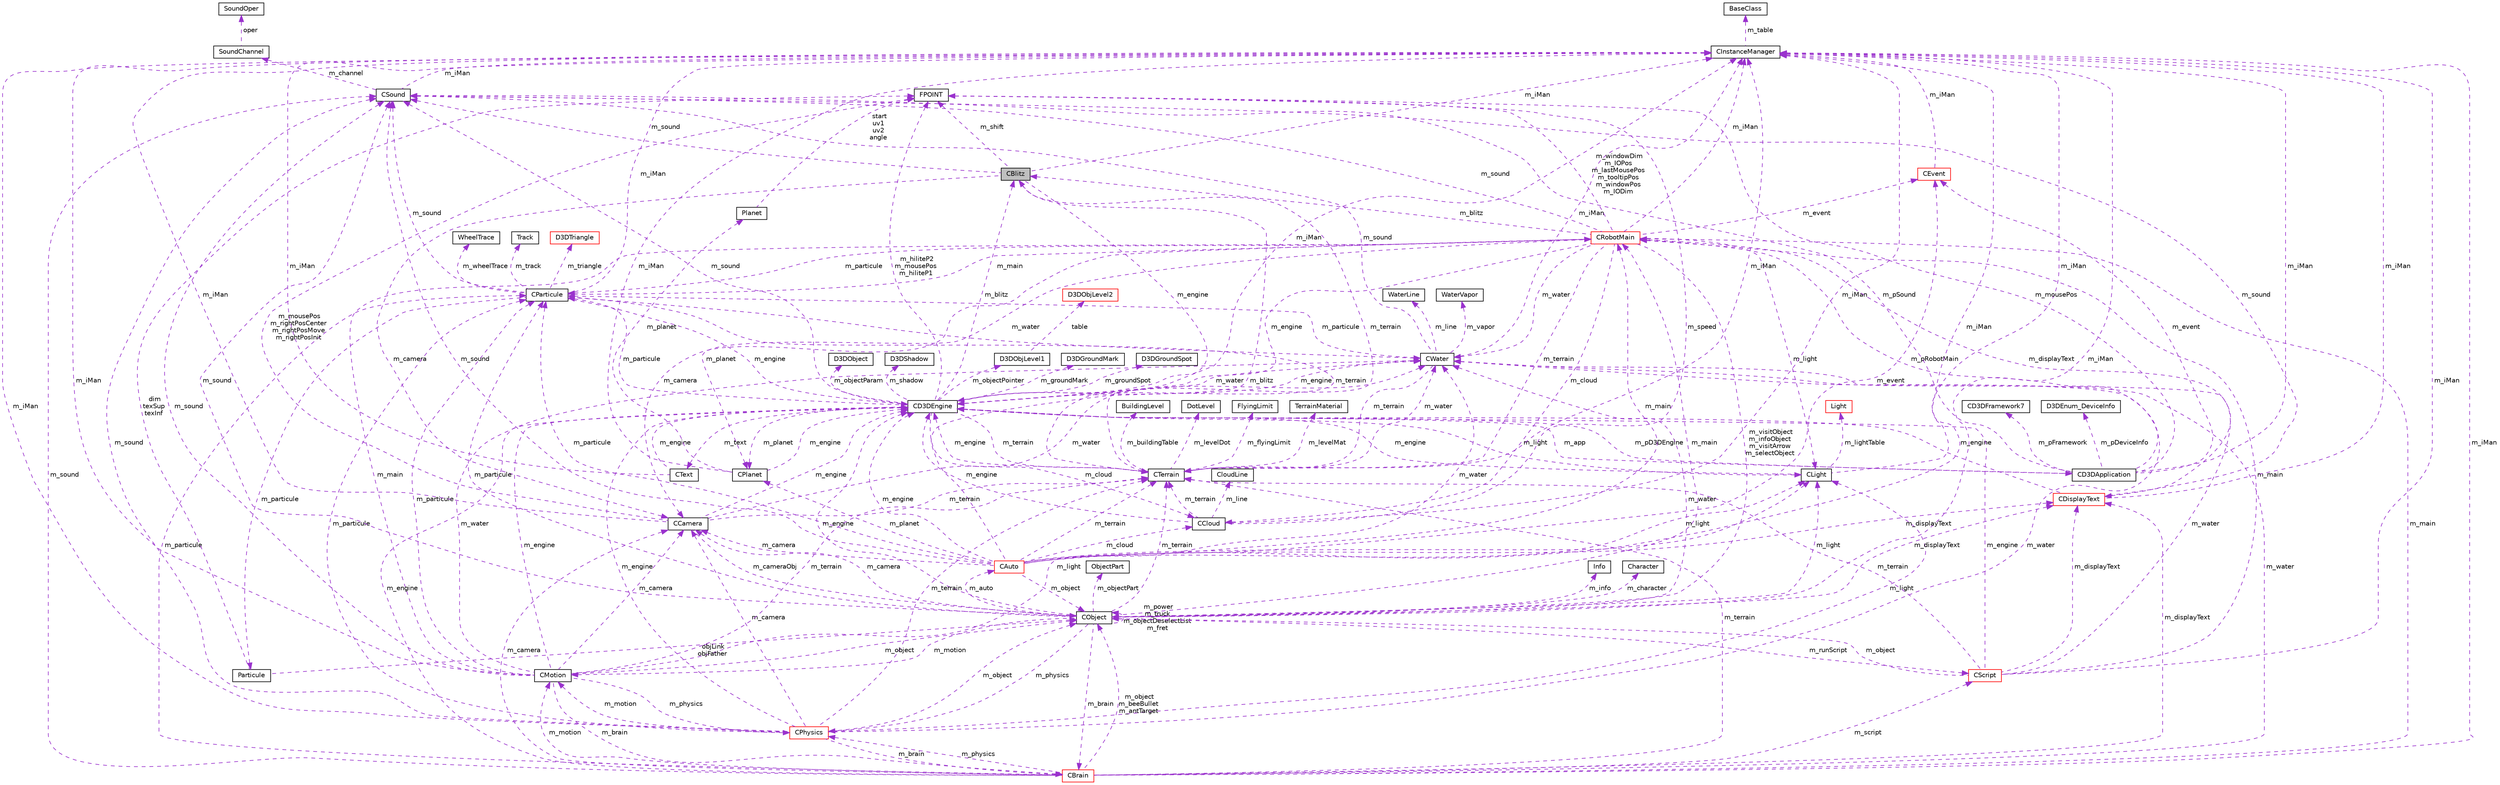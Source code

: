 digraph G
{
  edge [fontname="Helvetica",fontsize="10",labelfontname="Helvetica",labelfontsize="10"];
  node [fontname="Helvetica",fontsize="10",shape=record];
  Node1 [label="CBlitz",height=0.2,width=0.4,color="black", fillcolor="grey75", style="filled" fontcolor="black"];
  Node2 -> Node1 [dir="back",color="darkorchid3",fontsize="10",style="dashed",label=" m_camera" ,fontname="Helvetica"];
  Node2 [label="CCamera",height=0.2,width=0.4,color="black", fillcolor="white", style="filled",URL="$class_c_camera.html"];
  Node3 -> Node2 [dir="back",color="darkorchid3",fontsize="10",style="dashed",label=" m_water" ,fontname="Helvetica"];
  Node3 [label="CWater",height=0.2,width=0.4,color="black", fillcolor="white", style="filled",URL="$class_c_water.html"];
  Node4 -> Node3 [dir="back",color="darkorchid3",fontsize="10",style="dashed",label=" m_particule" ,fontname="Helvetica"];
  Node4 [label="CParticule",height=0.2,width=0.4,color="black", fillcolor="white", style="filled",URL="$class_c_particule.html"];
  Node3 -> Node4 [dir="back",color="darkorchid3",fontsize="10",style="dashed",label=" m_water" ,fontname="Helvetica"];
  Node5 -> Node4 [dir="back",color="darkorchid3",fontsize="10",style="dashed",label=" m_main" ,fontname="Helvetica"];
  Node5 [label="CRobotMain",height=0.2,width=0.4,color="red", fillcolor="white", style="filled",URL="$class_c_robot_main.html"];
  Node4 -> Node5 [dir="back",color="darkorchid3",fontsize="10",style="dashed",label=" m_particule" ,fontname="Helvetica"];
  Node3 -> Node5 [dir="back",color="darkorchid3",fontsize="10",style="dashed",label=" m_water" ,fontname="Helvetica"];
  Node6 -> Node5 [dir="back",color="darkorchid3",fontsize="10",style="dashed",label=" m_light" ,fontname="Helvetica"];
  Node6 [label="CLight",height=0.2,width=0.4,color="black", fillcolor="white", style="filled",URL="$class_c_light.html"];
  Node7 -> Node6 [dir="back",color="darkorchid3",fontsize="10",style="dashed",label=" m_lightTable" ,fontname="Helvetica"];
  Node7 [label="Light",height=0.2,width=0.4,color="red", fillcolor="white", style="filled",URL="$struct_light.html"];
  Node8 -> Node6 [dir="back",color="darkorchid3",fontsize="10",style="dashed",label=" m_iMan" ,fontname="Helvetica"];
  Node8 [label="CInstanceManager",height=0.2,width=0.4,color="black", fillcolor="white", style="filled",URL="$class_c_instance_manager.html"];
  Node9 -> Node8 [dir="back",color="darkorchid3",fontsize="10",style="dashed",label=" m_table" ,fontname="Helvetica"];
  Node9 [label="BaseClass",height=0.2,width=0.4,color="black", fillcolor="white", style="filled",URL="$struct_base_class.html"];
  Node10 -> Node6 [dir="back",color="darkorchid3",fontsize="10",style="dashed",label=" m_engine" ,fontname="Helvetica"];
  Node10 [label="CD3DEngine",height=0.2,width=0.4,color="black", fillcolor="white", style="filled",URL="$class_c_d3_d_engine.html"];
  Node11 -> Node10 [dir="back",color="darkorchid3",fontsize="10",style="dashed",label=" m_groundMark" ,fontname="Helvetica"];
  Node11 [label="D3DGroundMark",height=0.2,width=0.4,color="black", fillcolor="white", style="filled",URL="$struct_d3_d_ground_mark.html"];
  Node4 -> Node10 [dir="back",color="darkorchid3",fontsize="10",style="dashed",label=" m_particule" ,fontname="Helvetica"];
  Node3 -> Node10 [dir="back",color="darkorchid3",fontsize="10",style="dashed",label=" m_water" ,fontname="Helvetica"];
  Node1 -> Node10 [dir="back",color="darkorchid3",fontsize="10",style="dashed",label=" m_blitz" ,fontname="Helvetica"];
  Node6 -> Node10 [dir="back",color="darkorchid3",fontsize="10",style="dashed",label=" m_light" ,fontname="Helvetica"];
  Node12 -> Node10 [dir="back",color="darkorchid3",fontsize="10",style="dashed",label=" m_objectPointer" ,fontname="Helvetica"];
  Node12 [label="D3DObjLevel1",height=0.2,width=0.4,color="black", fillcolor="white", style="filled",URL="$struct_d3_d_obj_level1.html"];
  Node13 -> Node12 [dir="back",color="darkorchid3",fontsize="10",style="dashed",label=" table" ,fontname="Helvetica"];
  Node13 [label="D3DObjLevel2",height=0.2,width=0.4,color="red", fillcolor="white", style="filled",URL="$struct_d3_d_obj_level2.html"];
  Node14 -> Node10 [dir="back",color="darkorchid3",fontsize="10",style="dashed",label=" m_cloud" ,fontname="Helvetica"];
  Node14 [label="CCloud",height=0.2,width=0.4,color="black", fillcolor="white", style="filled",URL="$class_c_cloud.html"];
  Node15 -> Node14 [dir="back",color="darkorchid3",fontsize="10",style="dashed",label=" m_line" ,fontname="Helvetica"];
  Node15 [label="CloudLine",height=0.2,width=0.4,color="black", fillcolor="white", style="filled",URL="$struct_cloud_line.html"];
  Node8 -> Node14 [dir="back",color="darkorchid3",fontsize="10",style="dashed",label=" m_iMan" ,fontname="Helvetica"];
  Node16 -> Node14 [dir="back",color="darkorchid3",fontsize="10",style="dashed",label=" m_terrain" ,fontname="Helvetica"];
  Node16 [label="CTerrain",height=0.2,width=0.4,color="black", fillcolor="white", style="filled",URL="$class_c_terrain.html"];
  Node17 -> Node16 [dir="back",color="darkorchid3",fontsize="10",style="dashed",label=" m_levelMat" ,fontname="Helvetica"];
  Node17 [label="TerrainMaterial",height=0.2,width=0.4,color="black", fillcolor="white", style="filled",URL="$struct_terrain_material.html"];
  Node3 -> Node16 [dir="back",color="darkorchid3",fontsize="10",style="dashed",label=" m_water" ,fontname="Helvetica"];
  Node18 -> Node16 [dir="back",color="darkorchid3",fontsize="10",style="dashed",label=" m_buildingTable" ,fontname="Helvetica"];
  Node18 [label="BuildingLevel",height=0.2,width=0.4,color="black", fillcolor="white", style="filled",URL="$struct_building_level.html"];
  Node8 -> Node16 [dir="back",color="darkorchid3",fontsize="10",style="dashed",label=" m_iMan" ,fontname="Helvetica"];
  Node19 -> Node16 [dir="back",color="darkorchid3",fontsize="10",style="dashed",label=" m_levelDot" ,fontname="Helvetica"];
  Node19 [label="DotLevel",height=0.2,width=0.4,color="black", fillcolor="white", style="filled",URL="$struct_dot_level.html"];
  Node10 -> Node16 [dir="back",color="darkorchid3",fontsize="10",style="dashed",label=" m_engine" ,fontname="Helvetica"];
  Node20 -> Node16 [dir="back",color="darkorchid3",fontsize="10",style="dashed",label=" m_flyingLimit" ,fontname="Helvetica"];
  Node20 [label="FlyingLimit",height=0.2,width=0.4,color="black", fillcolor="white", style="filled",URL="$struct_flying_limit.html"];
  Node21 -> Node14 [dir="back",color="darkorchid3",fontsize="10",style="dashed",label=" m_speed" ,fontname="Helvetica"];
  Node21 [label="FPOINT",height=0.2,width=0.4,color="black", fillcolor="white", style="filled",URL="$struct_f_p_o_i_n_t.html"];
  Node10 -> Node14 [dir="back",color="darkorchid3",fontsize="10",style="dashed",label=" m_engine" ,fontname="Helvetica"];
  Node22 -> Node10 [dir="back",color="darkorchid3",fontsize="10",style="dashed",label=" m_groundSpot" ,fontname="Helvetica"];
  Node22 [label="D3DGroundSpot",height=0.2,width=0.4,color="black", fillcolor="white", style="filled",URL="$struct_d3_d_ground_spot.html"];
  Node8 -> Node10 [dir="back",color="darkorchid3",fontsize="10",style="dashed",label=" m_iMan" ,fontname="Helvetica"];
  Node16 -> Node10 [dir="back",color="darkorchid3",fontsize="10",style="dashed",label=" m_terrain" ,fontname="Helvetica"];
  Node23 -> Node10 [dir="back",color="darkorchid3",fontsize="10",style="dashed",label=" m_app" ,fontname="Helvetica"];
  Node23 [label="CD3DApplication",height=0.2,width=0.4,color="black", fillcolor="white", style="filled",URL="$class_c_d3_d_application.html"];
  Node24 -> Node23 [dir="back",color="darkorchid3",fontsize="10",style="dashed",label=" m_pFramework" ,fontname="Helvetica"];
  Node24 [label="CD3DFramework7",height=0.2,width=0.4,color="black", fillcolor="white", style="filled",URL="$class_c_d3_d_framework7.html"];
  Node5 -> Node23 [dir="back",color="darkorchid3",fontsize="10",style="dashed",label=" m_pRobotMain" ,fontname="Helvetica"];
  Node8 -> Node23 [dir="back",color="darkorchid3",fontsize="10",style="dashed",label=" m_iMan" ,fontname="Helvetica"];
  Node25 -> Node23 [dir="back",color="darkorchid3",fontsize="10",style="dashed",label=" m_event" ,fontname="Helvetica"];
  Node25 [label="CEvent",height=0.2,width=0.4,color="red", fillcolor="white", style="filled",URL="$class_c_event.html"];
  Node8 -> Node25 [dir="back",color="darkorchid3",fontsize="10",style="dashed",label=" m_iMan" ,fontname="Helvetica"];
  Node21 -> Node23 [dir="back",color="darkorchid3",fontsize="10",style="dashed",label=" m_mousePos" ,fontname="Helvetica"];
  Node26 -> Node23 [dir="back",color="darkorchid3",fontsize="10",style="dashed",label=" m_pSound" ,fontname="Helvetica"];
  Node26 [label="CSound",height=0.2,width=0.4,color="black", fillcolor="white", style="filled",URL="$class_c_sound.html"];
  Node8 -> Node26 [dir="back",color="darkorchid3",fontsize="10",style="dashed",label=" m_iMan" ,fontname="Helvetica"];
  Node27 -> Node26 [dir="back",color="darkorchid3",fontsize="10",style="dashed",label=" m_channel" ,fontname="Helvetica"];
  Node27 [label="SoundChannel",height=0.2,width=0.4,color="black", fillcolor="white", style="filled",URL="$struct_sound_channel.html"];
  Node28 -> Node27 [dir="back",color="darkorchid3",fontsize="10",style="dashed",label=" oper" ,fontname="Helvetica"];
  Node28 [label="SoundOper",height=0.2,width=0.4,color="black", fillcolor="white", style="filled",URL="$struct_sound_oper.html"];
  Node29 -> Node23 [dir="back",color="darkorchid3",fontsize="10",style="dashed",label=" m_pDeviceInfo" ,fontname="Helvetica"];
  Node29 [label="D3DEnum_DeviceInfo",height=0.2,width=0.4,color="black", fillcolor="white", style="filled",URL="$struct_d3_d_enum___device_info.html"];
  Node10 -> Node23 [dir="back",color="darkorchid3",fontsize="10",style="dashed",label=" m_pD3DEngine" ,fontname="Helvetica"];
  Node21 -> Node10 [dir="back",color="darkorchid3",fontsize="10",style="dashed",label=" m_hiliteP2\nm_mousePos\nm_hiliteP1" ,fontname="Helvetica"];
  Node30 -> Node10 [dir="back",color="darkorchid3",fontsize="10",style="dashed",label=" m_objectParam" ,fontname="Helvetica"];
  Node30 [label="D3DObject",height=0.2,width=0.4,color="black", fillcolor="white", style="filled",URL="$struct_d3_d_object.html"];
  Node26 -> Node10 [dir="back",color="darkorchid3",fontsize="10",style="dashed",label=" m_sound" ,fontname="Helvetica"];
  Node31 -> Node10 [dir="back",color="darkorchid3",fontsize="10",style="dashed",label=" m_planet" ,fontname="Helvetica"];
  Node31 [label="CPlanet",height=0.2,width=0.4,color="black", fillcolor="white", style="filled",URL="$class_c_planet.html"];
  Node32 -> Node31 [dir="back",color="darkorchid3",fontsize="10",style="dashed",label=" m_planet" ,fontname="Helvetica"];
  Node32 [label="Planet",height=0.2,width=0.4,color="black", fillcolor="white", style="filled",URL="$struct_planet.html"];
  Node21 -> Node32 [dir="back",color="darkorchid3",fontsize="10",style="dashed",label=" start\nuv1\nuv2\nangle" ,fontname="Helvetica"];
  Node8 -> Node31 [dir="back",color="darkorchid3",fontsize="10",style="dashed",label=" m_iMan" ,fontname="Helvetica"];
  Node10 -> Node31 [dir="back",color="darkorchid3",fontsize="10",style="dashed",label=" m_engine" ,fontname="Helvetica"];
  Node33 -> Node10 [dir="back",color="darkorchid3",fontsize="10",style="dashed",label=" m_text" ,fontname="Helvetica"];
  Node33 [label="CText",height=0.2,width=0.4,color="black", fillcolor="white", style="filled",URL="$class_c_text.html"];
  Node8 -> Node33 [dir="back",color="darkorchid3",fontsize="10",style="dashed",label=" m_iMan" ,fontname="Helvetica"];
  Node10 -> Node33 [dir="back",color="darkorchid3",fontsize="10",style="dashed",label=" m_engine" ,fontname="Helvetica"];
  Node34 -> Node10 [dir="back",color="darkorchid3",fontsize="10",style="dashed",label=" m_shadow" ,fontname="Helvetica"];
  Node34 [label="D3DShadow",height=0.2,width=0.4,color="black", fillcolor="white", style="filled",URL="$struct_d3_d_shadow.html"];
  Node1 -> Node5 [dir="back",color="darkorchid3",fontsize="10",style="dashed",label=" m_blitz" ,fontname="Helvetica"];
  Node14 -> Node5 [dir="back",color="darkorchid3",fontsize="10",style="dashed",label=" m_cloud" ,fontname="Helvetica"];
  Node2 -> Node5 [dir="back",color="darkorchid3",fontsize="10",style="dashed",label=" m_camera" ,fontname="Helvetica"];
  Node35 -> Node5 [dir="back",color="darkorchid3",fontsize="10",style="dashed",label=" m_displayText" ,fontname="Helvetica"];
  Node35 [label="CDisplayText",height=0.2,width=0.4,color="red", fillcolor="white", style="filled",URL="$class_c_display_text.html"];
  Node8 -> Node35 [dir="back",color="darkorchid3",fontsize="10",style="dashed",label=" m_iMan" ,fontname="Helvetica"];
  Node26 -> Node35 [dir="back",color="darkorchid3",fontsize="10",style="dashed",label=" m_sound" ,fontname="Helvetica"];
  Node10 -> Node35 [dir="back",color="darkorchid3",fontsize="10",style="dashed",label=" m_engine" ,fontname="Helvetica"];
  Node8 -> Node5 [dir="back",color="darkorchid3",fontsize="10",style="dashed",label=" m_iMan" ,fontname="Helvetica"];
  Node25 -> Node5 [dir="back",color="darkorchid3",fontsize="10",style="dashed",label=" m_event" ,fontname="Helvetica"];
  Node16 -> Node5 [dir="back",color="darkorchid3",fontsize="10",style="dashed",label=" m_terrain" ,fontname="Helvetica"];
  Node21 -> Node5 [dir="back",color="darkorchid3",fontsize="10",style="dashed",label=" m_windowDim\nm_IOPos\nm_lastMousePos\nm_tooltipPos\nm_windowPos\nm_IODim" ,fontname="Helvetica"];
  Node26 -> Node5 [dir="back",color="darkorchid3",fontsize="10",style="dashed",label=" m_sound" ,fontname="Helvetica"];
  Node31 -> Node5 [dir="back",color="darkorchid3",fontsize="10",style="dashed",label=" m_planet" ,fontname="Helvetica"];
  Node36 -> Node5 [dir="back",color="darkorchid3",fontsize="10",style="dashed",label=" m_visitObject\nm_infoObject\nm_visitArrow\nm_selectObject" ,fontname="Helvetica"];
  Node36 [label="CObject",height=0.2,width=0.4,color="black", fillcolor="white", style="filled",URL="$class_c_object.html"];
  Node4 -> Node36 [dir="back",color="darkorchid3",fontsize="10",style="dashed",label=" m_particule" ,fontname="Helvetica"];
  Node37 -> Node36 [dir="back",color="darkorchid3",fontsize="10",style="dashed",label=" m_runScript" ,fontname="Helvetica"];
  Node37 [label="CScript",height=0.2,width=0.4,color="red", fillcolor="white", style="filled",URL="$class_c_script.html"];
  Node3 -> Node37 [dir="back",color="darkorchid3",fontsize="10",style="dashed",label=" m_water" ,fontname="Helvetica"];
  Node35 -> Node37 [dir="back",color="darkorchid3",fontsize="10",style="dashed",label=" m_displayText" ,fontname="Helvetica"];
  Node5 -> Node37 [dir="back",color="darkorchid3",fontsize="10",style="dashed",label=" m_main" ,fontname="Helvetica"];
  Node8 -> Node37 [dir="back",color="darkorchid3",fontsize="10",style="dashed",label=" m_iMan" ,fontname="Helvetica"];
  Node16 -> Node37 [dir="back",color="darkorchid3",fontsize="10",style="dashed",label=" m_terrain" ,fontname="Helvetica"];
  Node36 -> Node37 [dir="back",color="darkorchid3",fontsize="10",style="dashed",label=" m_object" ,fontname="Helvetica"];
  Node10 -> Node37 [dir="back",color="darkorchid3",fontsize="10",style="dashed",label=" m_engine" ,fontname="Helvetica"];
  Node3 -> Node36 [dir="back",color="darkorchid3",fontsize="10",style="dashed",label=" m_water" ,fontname="Helvetica"];
  Node6 -> Node36 [dir="back",color="darkorchid3",fontsize="10",style="dashed",label=" m_light" ,fontname="Helvetica"];
  Node38 -> Node36 [dir="back",color="darkorchid3",fontsize="10",style="dashed",label=" m_brain" ,fontname="Helvetica"];
  Node38 [label="CBrain",height=0.2,width=0.4,color="red", fillcolor="white", style="filled",URL="$class_c_brain.html"];
  Node4 -> Node38 [dir="back",color="darkorchid3",fontsize="10",style="dashed",label=" m_particule" ,fontname="Helvetica"];
  Node37 -> Node38 [dir="back",color="darkorchid3",fontsize="10",style="dashed",label=" m_script" ,fontname="Helvetica"];
  Node3 -> Node38 [dir="back",color="darkorchid3",fontsize="10",style="dashed",label=" m_water" ,fontname="Helvetica"];
  Node2 -> Node38 [dir="back",color="darkorchid3",fontsize="10",style="dashed",label=" m_camera" ,fontname="Helvetica"];
  Node35 -> Node38 [dir="back",color="darkorchid3",fontsize="10",style="dashed",label=" m_displayText" ,fontname="Helvetica"];
  Node5 -> Node38 [dir="back",color="darkorchid3",fontsize="10",style="dashed",label=" m_main" ,fontname="Helvetica"];
  Node8 -> Node38 [dir="back",color="darkorchid3",fontsize="10",style="dashed",label=" m_iMan" ,fontname="Helvetica"];
  Node16 -> Node38 [dir="back",color="darkorchid3",fontsize="10",style="dashed",label=" m_terrain" ,fontname="Helvetica"];
  Node39 -> Node38 [dir="back",color="darkorchid3",fontsize="10",style="dashed",label=" m_physics" ,fontname="Helvetica"];
  Node39 [label="CPhysics",height=0.2,width=0.4,color="red", fillcolor="white", style="filled",URL="$class_c_physics.html"];
  Node4 -> Node39 [dir="back",color="darkorchid3",fontsize="10",style="dashed",label=" m_particule" ,fontname="Helvetica"];
  Node3 -> Node39 [dir="back",color="darkorchid3",fontsize="10",style="dashed",label=" m_water" ,fontname="Helvetica"];
  Node6 -> Node39 [dir="back",color="darkorchid3",fontsize="10",style="dashed",label=" m_light" ,fontname="Helvetica"];
  Node38 -> Node39 [dir="back",color="darkorchid3",fontsize="10",style="dashed",label=" m_brain" ,fontname="Helvetica"];
  Node2 -> Node39 [dir="back",color="darkorchid3",fontsize="10",style="dashed",label=" m_camera" ,fontname="Helvetica"];
  Node8 -> Node39 [dir="back",color="darkorchid3",fontsize="10",style="dashed",label=" m_iMan" ,fontname="Helvetica"];
  Node16 -> Node39 [dir="back",color="darkorchid3",fontsize="10",style="dashed",label=" m_terrain" ,fontname="Helvetica"];
  Node26 -> Node39 [dir="back",color="darkorchid3",fontsize="10",style="dashed",label=" m_sound" ,fontname="Helvetica"];
  Node40 -> Node39 [dir="back",color="darkorchid3",fontsize="10",style="dashed",label=" m_motion" ,fontname="Helvetica"];
  Node40 [label="CMotion",height=0.2,width=0.4,color="black", fillcolor="white", style="filled",URL="$class_c_motion.html"];
  Node4 -> Node40 [dir="back",color="darkorchid3",fontsize="10",style="dashed",label=" m_particule" ,fontname="Helvetica"];
  Node3 -> Node40 [dir="back",color="darkorchid3",fontsize="10",style="dashed",label=" m_water" ,fontname="Helvetica"];
  Node6 -> Node40 [dir="back",color="darkorchid3",fontsize="10",style="dashed",label=" m_light" ,fontname="Helvetica"];
  Node38 -> Node40 [dir="back",color="darkorchid3",fontsize="10",style="dashed",label=" m_brain" ,fontname="Helvetica"];
  Node2 -> Node40 [dir="back",color="darkorchid3",fontsize="10",style="dashed",label=" m_camera" ,fontname="Helvetica"];
  Node5 -> Node40 [dir="back",color="darkorchid3",fontsize="10",style="dashed",label=" m_main" ,fontname="Helvetica"];
  Node8 -> Node40 [dir="back",color="darkorchid3",fontsize="10",style="dashed",label=" m_iMan" ,fontname="Helvetica"];
  Node16 -> Node40 [dir="back",color="darkorchid3",fontsize="10",style="dashed",label=" m_terrain" ,fontname="Helvetica"];
  Node39 -> Node40 [dir="back",color="darkorchid3",fontsize="10",style="dashed",label=" m_physics" ,fontname="Helvetica"];
  Node26 -> Node40 [dir="back",color="darkorchid3",fontsize="10",style="dashed",label=" m_sound" ,fontname="Helvetica"];
  Node36 -> Node40 [dir="back",color="darkorchid3",fontsize="10",style="dashed",label=" m_object" ,fontname="Helvetica"];
  Node10 -> Node40 [dir="back",color="darkorchid3",fontsize="10",style="dashed",label=" m_engine" ,fontname="Helvetica"];
  Node36 -> Node39 [dir="back",color="darkorchid3",fontsize="10",style="dashed",label=" m_object" ,fontname="Helvetica"];
  Node10 -> Node39 [dir="back",color="darkorchid3",fontsize="10",style="dashed",label=" m_engine" ,fontname="Helvetica"];
  Node26 -> Node38 [dir="back",color="darkorchid3",fontsize="10",style="dashed",label=" m_sound" ,fontname="Helvetica"];
  Node40 -> Node38 [dir="back",color="darkorchid3",fontsize="10",style="dashed",label=" m_motion" ,fontname="Helvetica"];
  Node36 -> Node38 [dir="back",color="darkorchid3",fontsize="10",style="dashed",label=" m_object\nm_beeBullet\nm_antTarget" ,fontname="Helvetica"];
  Node10 -> Node38 [dir="back",color="darkorchid3",fontsize="10",style="dashed",label=" m_engine" ,fontname="Helvetica"];
  Node2 -> Node36 [dir="back",color="darkorchid3",fontsize="10",style="dashed",label=" m_camera" ,fontname="Helvetica"];
  Node35 -> Node36 [dir="back",color="darkorchid3",fontsize="10",style="dashed",label=" m_displayText" ,fontname="Helvetica"];
  Node41 -> Node36 [dir="back",color="darkorchid3",fontsize="10",style="dashed",label=" m_objectPart" ,fontname="Helvetica"];
  Node41 [label="ObjectPart",height=0.2,width=0.4,color="black", fillcolor="white", style="filled",URL="$struct_object_part.html"];
  Node5 -> Node36 [dir="back",color="darkorchid3",fontsize="10",style="dashed",label=" m_main" ,fontname="Helvetica"];
  Node8 -> Node36 [dir="back",color="darkorchid3",fontsize="10",style="dashed",label=" m_iMan" ,fontname="Helvetica"];
  Node16 -> Node36 [dir="back",color="darkorchid3",fontsize="10",style="dashed",label=" m_terrain" ,fontname="Helvetica"];
  Node39 -> Node36 [dir="back",color="darkorchid3",fontsize="10",style="dashed",label=" m_physics" ,fontname="Helvetica"];
  Node42 -> Node36 [dir="back",color="darkorchid3",fontsize="10",style="dashed",label=" m_info" ,fontname="Helvetica"];
  Node42 [label="Info",height=0.2,width=0.4,color="black", fillcolor="white", style="filled",URL="$struct_info.html"];
  Node26 -> Node36 [dir="back",color="darkorchid3",fontsize="10",style="dashed",label=" m_sound" ,fontname="Helvetica"];
  Node43 -> Node36 [dir="back",color="darkorchid3",fontsize="10",style="dashed",label=" m_auto" ,fontname="Helvetica"];
  Node43 [label="CAuto",height=0.2,width=0.4,color="red", fillcolor="white", style="filled",URL="$class_c_auto.html"];
  Node4 -> Node43 [dir="back",color="darkorchid3",fontsize="10",style="dashed",label=" m_particule" ,fontname="Helvetica"];
  Node3 -> Node43 [dir="back",color="darkorchid3",fontsize="10",style="dashed",label=" m_water" ,fontname="Helvetica"];
  Node1 -> Node43 [dir="back",color="darkorchid3",fontsize="10",style="dashed",label=" m_blitz" ,fontname="Helvetica"];
  Node6 -> Node43 [dir="back",color="darkorchid3",fontsize="10",style="dashed",label=" m_light" ,fontname="Helvetica"];
  Node14 -> Node43 [dir="back",color="darkorchid3",fontsize="10",style="dashed",label=" m_cloud" ,fontname="Helvetica"];
  Node2 -> Node43 [dir="back",color="darkorchid3",fontsize="10",style="dashed",label=" m_camera" ,fontname="Helvetica"];
  Node35 -> Node43 [dir="back",color="darkorchid3",fontsize="10",style="dashed",label=" m_displayText" ,fontname="Helvetica"];
  Node5 -> Node43 [dir="back",color="darkorchid3",fontsize="10",style="dashed",label=" m_main" ,fontname="Helvetica"];
  Node8 -> Node43 [dir="back",color="darkorchid3",fontsize="10",style="dashed",label=" m_iMan" ,fontname="Helvetica"];
  Node25 -> Node43 [dir="back",color="darkorchid3",fontsize="10",style="dashed",label=" m_event" ,fontname="Helvetica"];
  Node16 -> Node43 [dir="back",color="darkorchid3",fontsize="10",style="dashed",label=" m_terrain" ,fontname="Helvetica"];
  Node26 -> Node43 [dir="back",color="darkorchid3",fontsize="10",style="dashed",label=" m_sound" ,fontname="Helvetica"];
  Node31 -> Node43 [dir="back",color="darkorchid3",fontsize="10",style="dashed",label=" m_planet" ,fontname="Helvetica"];
  Node36 -> Node43 [dir="back",color="darkorchid3",fontsize="10",style="dashed",label=" m_object" ,fontname="Helvetica"];
  Node10 -> Node43 [dir="back",color="darkorchid3",fontsize="10",style="dashed",label=" m_engine" ,fontname="Helvetica"];
  Node40 -> Node36 [dir="back",color="darkorchid3",fontsize="10",style="dashed",label=" m_motion" ,fontname="Helvetica"];
  Node36 -> Node36 [dir="back",color="darkorchid3",fontsize="10",style="dashed",label=" m_power\nm_truck\nm_objectDeselectList\nm_fret" ,fontname="Helvetica"];
  Node44 -> Node36 [dir="back",color="darkorchid3",fontsize="10",style="dashed",label=" m_character" ,fontname="Helvetica"];
  Node44 [label="Character",height=0.2,width=0.4,color="black", fillcolor="white", style="filled",URL="$struct_character.html"];
  Node10 -> Node36 [dir="back",color="darkorchid3",fontsize="10",style="dashed",label=" m_engine" ,fontname="Helvetica"];
  Node10 -> Node5 [dir="back",color="darkorchid3",fontsize="10",style="dashed",label=" m_engine" ,fontname="Helvetica"];
  Node8 -> Node4 [dir="back",color="darkorchid3",fontsize="10",style="dashed",label=" m_iMan" ,fontname="Helvetica"];
  Node45 -> Node4 [dir="back",color="darkorchid3",fontsize="10",style="dashed",label=" m_track" ,fontname="Helvetica"];
  Node45 [label="Track",height=0.2,width=0.4,color="black", fillcolor="white", style="filled",URL="$struct_track.html"];
  Node46 -> Node4 [dir="back",color="darkorchid3",fontsize="10",style="dashed",label=" m_particule" ,fontname="Helvetica"];
  Node46 [label="Particule",height=0.2,width=0.4,color="black", fillcolor="white", style="filled",URL="$struct_particule.html"];
  Node21 -> Node46 [dir="back",color="darkorchid3",fontsize="10",style="dashed",label=" dim\ntexSup\ntexInf" ,fontname="Helvetica"];
  Node36 -> Node46 [dir="back",color="darkorchid3",fontsize="10",style="dashed",label=" objLink\nobjFather" ,fontname="Helvetica"];
  Node16 -> Node4 [dir="back",color="darkorchid3",fontsize="10",style="dashed",label=" m_terrain" ,fontname="Helvetica"];
  Node26 -> Node4 [dir="back",color="darkorchid3",fontsize="10",style="dashed",label=" m_sound" ,fontname="Helvetica"];
  Node47 -> Node4 [dir="back",color="darkorchid3",fontsize="10",style="dashed",label=" m_triangle" ,fontname="Helvetica"];
  Node47 [label="D3DTriangle",height=0.2,width=0.4,color="red", fillcolor="white", style="filled",URL="$struct_d3_d_triangle.html"];
  Node10 -> Node4 [dir="back",color="darkorchid3",fontsize="10",style="dashed",label=" m_engine" ,fontname="Helvetica"];
  Node48 -> Node4 [dir="back",color="darkorchid3",fontsize="10",style="dashed",label=" m_wheelTrace" ,fontname="Helvetica"];
  Node48 [label="WheelTrace",height=0.2,width=0.4,color="black", fillcolor="white", style="filled",URL="$struct_wheel_trace.html"];
  Node8 -> Node3 [dir="back",color="darkorchid3",fontsize="10",style="dashed",label=" m_iMan" ,fontname="Helvetica"];
  Node16 -> Node3 [dir="back",color="darkorchid3",fontsize="10",style="dashed",label=" m_terrain" ,fontname="Helvetica"];
  Node49 -> Node3 [dir="back",color="darkorchid3",fontsize="10",style="dashed",label=" m_line" ,fontname="Helvetica"];
  Node49 [label="WaterLine",height=0.2,width=0.4,color="black", fillcolor="white", style="filled",URL="$struct_water_line.html"];
  Node26 -> Node3 [dir="back",color="darkorchid3",fontsize="10",style="dashed",label=" m_sound" ,fontname="Helvetica"];
  Node50 -> Node3 [dir="back",color="darkorchid3",fontsize="10",style="dashed",label=" m_vapor" ,fontname="Helvetica"];
  Node50 [label="WaterVapor",height=0.2,width=0.4,color="black", fillcolor="white", style="filled",URL="$struct_water_vapor.html"];
  Node10 -> Node3 [dir="back",color="darkorchid3",fontsize="10",style="dashed",label=" m_engine" ,fontname="Helvetica"];
  Node8 -> Node2 [dir="back",color="darkorchid3",fontsize="10",style="dashed",label=" m_iMan" ,fontname="Helvetica"];
  Node16 -> Node2 [dir="back",color="darkorchid3",fontsize="10",style="dashed",label=" m_terrain" ,fontname="Helvetica"];
  Node21 -> Node2 [dir="back",color="darkorchid3",fontsize="10",style="dashed",label=" m_mousePos\nm_rightPosCenter\nm_rightPosMove\nm_rightPosInit" ,fontname="Helvetica"];
  Node36 -> Node2 [dir="back",color="darkorchid3",fontsize="10",style="dashed",label=" m_cameraObj" ,fontname="Helvetica"];
  Node10 -> Node2 [dir="back",color="darkorchid3",fontsize="10",style="dashed",label=" m_engine" ,fontname="Helvetica"];
  Node8 -> Node1 [dir="back",color="darkorchid3",fontsize="10",style="dashed",label=" m_iMan" ,fontname="Helvetica"];
  Node16 -> Node1 [dir="back",color="darkorchid3",fontsize="10",style="dashed",label=" m_terrain" ,fontname="Helvetica"];
  Node21 -> Node1 [dir="back",color="darkorchid3",fontsize="10",style="dashed",label=" m_shift" ,fontname="Helvetica"];
  Node26 -> Node1 [dir="back",color="darkorchid3",fontsize="10",style="dashed",label=" m_sound" ,fontname="Helvetica"];
  Node10 -> Node1 [dir="back",color="darkorchid3",fontsize="10",style="dashed",label=" m_engine" ,fontname="Helvetica"];
}
